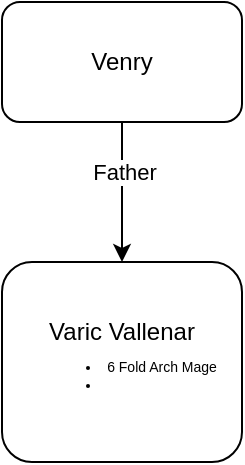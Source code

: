 <mxfile version="21.2.1" type="github">
  <diagram name="Page-1" id="4qRtQd6GvHyvpUVoVcpL">
    <mxGraphModel dx="463" dy="246" grid="1" gridSize="10" guides="1" tooltips="1" connect="1" arrows="1" fold="1" page="1" pageScale="1" pageWidth="850" pageHeight="1100" math="0" shadow="0">
      <root>
        <mxCell id="0" />
        <mxCell id="1" parent="0" />
        <mxCell id="ACXu0LRYvAScfFnZPrEx-1" value="Varic Vallenar&lt;br&gt;&lt;ul style=&quot;font-size: 7px;&quot;&gt;&lt;li style=&quot;text-align: left;&quot;&gt;6 Fold Arch Mage&lt;/li&gt;&lt;li style=&quot;text-align: left;&quot;&gt;&lt;br&gt;&lt;/li&gt;&lt;/ul&gt;" style="rounded=1;whiteSpace=wrap;html=1;" vertex="1" parent="1">
          <mxGeometry x="230" y="300" width="120" height="100" as="geometry" />
        </mxCell>
        <mxCell id="ACXu0LRYvAScfFnZPrEx-4" style="edgeStyle=orthogonalEdgeStyle;rounded=0;orthogonalLoop=1;jettySize=auto;html=1;" edge="1" parent="1" source="ACXu0LRYvAScfFnZPrEx-3" target="ACXu0LRYvAScfFnZPrEx-1">
          <mxGeometry relative="1" as="geometry" />
        </mxCell>
        <mxCell id="ACXu0LRYvAScfFnZPrEx-5" value="Father" style="edgeLabel;html=1;align=center;verticalAlign=middle;resizable=0;points=[];" vertex="1" connectable="0" parent="ACXu0LRYvAScfFnZPrEx-4">
          <mxGeometry x="-0.286" y="1" relative="1" as="geometry">
            <mxPoint as="offset" />
          </mxGeometry>
        </mxCell>
        <mxCell id="ACXu0LRYvAScfFnZPrEx-3" value="Venry" style="rounded=1;whiteSpace=wrap;html=1;" vertex="1" parent="1">
          <mxGeometry x="230" y="170" width="120" height="60" as="geometry" />
        </mxCell>
      </root>
    </mxGraphModel>
  </diagram>
</mxfile>
